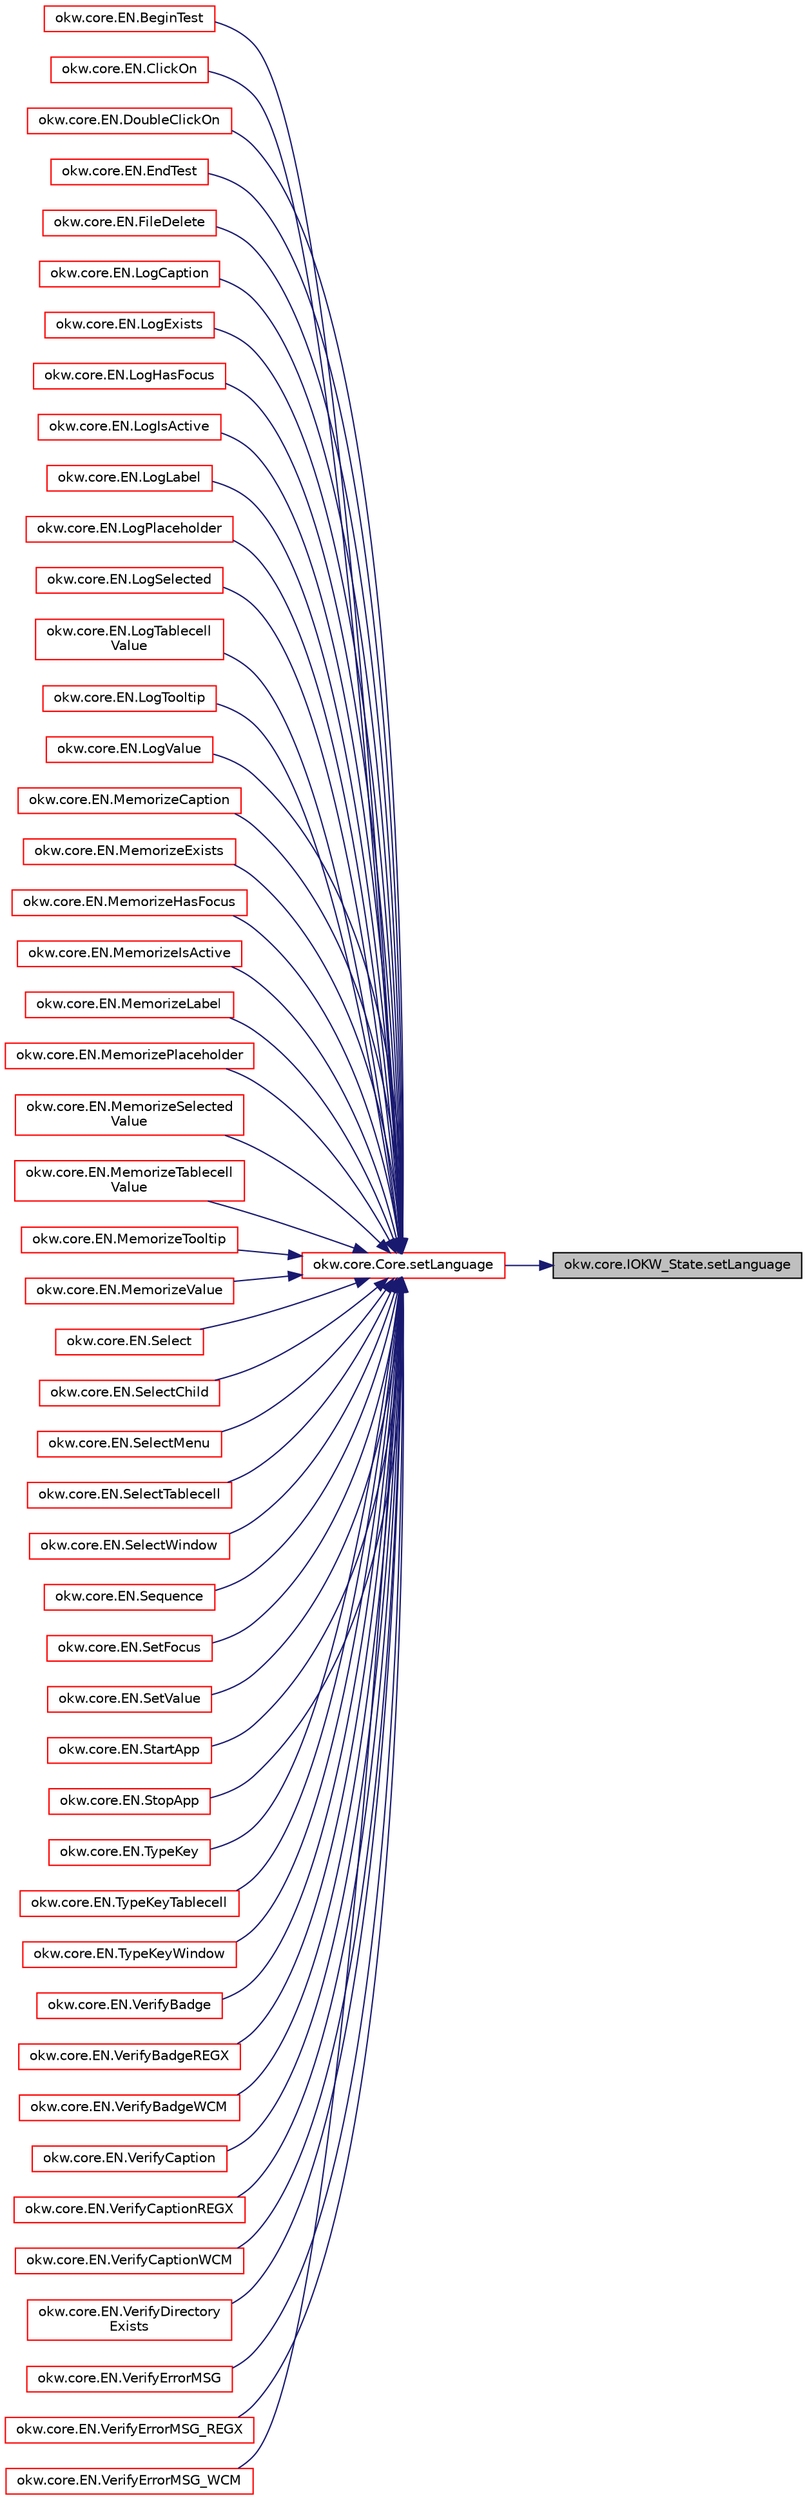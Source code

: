 digraph "okw.core.IOKW_State.setLanguage"
{
 // INTERACTIVE_SVG=YES
 // LATEX_PDF_SIZE
  edge [fontname="Helvetica",fontsize="10",labelfontname="Helvetica",labelfontsize="10"];
  node [fontname="Helvetica",fontsize="10",shape=record];
  rankdir="RL";
  Node1 [label="okw.core.IOKW_State.setLanguage",height=0.2,width=0.4,color="black", fillcolor="grey75", style="filled", fontcolor="black",tooltip="Interne Methode zum setzen der Sprache für die sprachabhängigen Ausgaben der Dokumentation (Log)."];
  Node1 -> Node2 [dir="back",color="midnightblue",fontsize="10",style="solid",fontname="Helvetica"];
  Node2 [label="okw.core.Core.setLanguage",height=0.2,width=0.4,color="red", fillcolor="white", style="filled",URL="$classokw_1_1core_1_1_core.html#ab4e0f723d27cb11c944ec4c82c426100",tooltip="Setzt die Sprache auf den gegebenen wert Language."];
  Node2 -> Node3 [dir="back",color="midnightblue",fontsize="10",style="solid",fontname="Helvetica"];
  Node3 [label="okw.core.EN.BeginTest",height=0.2,width=0.4,color="red", fillcolor="white", style="filled",URL="$classokw_1_1core_1_1_e_n.html#aef613b0a3e6bb8a9623984db145cae69",tooltip="Markiert den Anfang eines neuen Testfalls."];
  Node2 -> Node866 [dir="back",color="midnightblue",fontsize="10",style="solid",fontname="Helvetica"];
  Node866 [label="okw.core.EN.ClickOn",height=0.2,width=0.4,color="red", fillcolor="white", style="filled",URL="$classokw_1_1core_1_1_e_n.html#aa0ea62b29e5e216241a5b757797f83bf",tooltip="Klickt auf das gegebene Objekt."];
  Node2 -> Node867 [dir="back",color="midnightblue",fontsize="10",style="solid",fontname="Helvetica"];
  Node867 [label="okw.core.EN.DoubleClickOn",height=0.2,width=0.4,color="red", fillcolor="white", style="filled",URL="$classokw_1_1core_1_1_e_n.html#adc2ff15e947443e4a40121de9bfa036a",tooltip="Führt ein Doppelklick auf das gegebene GUI-Objekt aus."];
  Node2 -> Node868 [dir="back",color="midnightblue",fontsize="10",style="solid",fontname="Helvetica"];
  Node868 [label="okw.core.EN.EndTest",height=0.2,width=0.4,color="red", fillcolor="white", style="filled",URL="$classokw_1_1core_1_1_e_n.html#aa51cc1227f749efca4fd2801f5cb664f",tooltip="Signalisiert das Ende eines Testfalls."];
  Node2 -> Node872 [dir="back",color="midnightblue",fontsize="10",style="solid",fontname="Helvetica"];
  Node872 [label="okw.core.EN.FileDelete",height=0.2,width=0.4,color="red", fillcolor="white", style="filled",URL="$classokw_1_1core_1_1_e_n.html#a6568fd28baaa73c4f39351e84dff86a4",tooltip="Löscht die gegebene Datei."];
  Node2 -> Node873 [dir="back",color="midnightblue",fontsize="10",style="solid",fontname="Helvetica"];
  Node873 [label="okw.core.EN.LogCaption",height=0.2,width=0.4,color="red", fillcolor="white", style="filled",URL="$classokw_1_1core_1_1_e_n.html#a30ccb279c44093debc4e07686a193765",tooltip="Gibt die Caption eines GUI-Objektes in den Testergebnissen aus."];
  Node2 -> Node874 [dir="back",color="midnightblue",fontsize="10",style="solid",fontname="Helvetica"];
  Node874 [label="okw.core.EN.LogExists",height=0.2,width=0.4,color="red", fillcolor="white", style="filled",URL="$classokw_1_1core_1_1_e_n.html#a6b31a5c7517cf918ffc2115e5f019f4c",tooltip="Gibt die Existenz eines GUI-Objektes mit YES/NO in den Testergebnissen aus."];
  Node2 -> Node875 [dir="back",color="midnightblue",fontsize="10",style="solid",fontname="Helvetica"];
  Node875 [label="okw.core.EN.LogHasFocus",height=0.2,width=0.4,color="red", fillcolor="white", style="filled",URL="$classokw_1_1core_1_1_e_n.html#a446ed81868f18ea11da1b531d5b2d152",tooltip="Dokumentiert den Fokus-Status des gegebenen Objekts."];
  Node2 -> Node876 [dir="back",color="midnightblue",fontsize="10",style="solid",fontname="Helvetica"];
  Node876 [label="okw.core.EN.LogIsActive",height=0.2,width=0.4,color="red", fillcolor="white", style="filled",URL="$classokw_1_1core_1_1_e_n.html#acbeecc6c0bfe7f092b7b612471f5e790",tooltip="Dokumentiert den Status des gegebenen Objekts."];
  Node2 -> Node877 [dir="back",color="midnightblue",fontsize="10",style="solid",fontname="Helvetica"];
  Node877 [label="okw.core.EN.LogLabel",height=0.2,width=0.4,color="red", fillcolor="white", style="filled",URL="$classokw_1_1core_1_1_e_n.html#a5fcf39338e18d9d03d75197bc6b4ace2",tooltip="Gibt den Wert des Etikette/Label in der Logdatei aus."];
  Node2 -> Node878 [dir="back",color="midnightblue",fontsize="10",style="solid",fontname="Helvetica"];
  Node878 [label="okw.core.EN.LogPlaceholder",height=0.2,width=0.4,color="red", fillcolor="white", style="filled",URL="$classokw_1_1core_1_1_e_n.html#a844eabbae811d794a7a7af0ef4335340",tooltip="Gibt den Wert des Platzhalters in der Logdatei aus."];
  Node2 -> Node879 [dir="back",color="midnightblue",fontsize="10",style="solid",fontname="Helvetica"];
  Node879 [label="okw.core.EN.LogSelected",height=0.2,width=0.4,color="red", fillcolor="white", style="filled",URL="$classokw_1_1core_1_1_e_n.html#a7c5b0f0e1a534035090bdd7c523d1486",tooltip="Dokumentiert den markierten Text des gegebenen Objekts."];
  Node2 -> Node880 [dir="back",color="midnightblue",fontsize="10",style="solid",fontname="Helvetica"];
  Node880 [label="okw.core.EN.LogTablecell\lValue",height=0.2,width=0.4,color="red", fillcolor="white", style="filled",URL="$classokw_1_1core_1_1_e_n.html#ab1718e25041c06f775c33c6a41605966",tooltip="Dokumentiert den Wert der ausgewählten Zelle."];
  Node2 -> Node881 [dir="back",color="midnightblue",fontsize="10",style="solid",fontname="Helvetica"];
  Node881 [label="okw.core.EN.LogTooltip",height=0.2,width=0.4,color="red", fillcolor="white", style="filled",URL="$classokw_1_1core_1_1_e_n.html#ab57fa7690caf495dccbfd6975b735627",tooltip="Dokumentiert die Kurzinfo zu einem Werkzeug des gegebenen Objekts."];
  Node2 -> Node882 [dir="back",color="midnightblue",fontsize="10",style="solid",fontname="Helvetica"];
  Node882 [label="okw.core.EN.LogValue",height=0.2,width=0.4,color="red", fillcolor="white", style="filled",URL="$classokw_1_1core_1_1_e_n.html#a1f306e8cd0bb363fe4ece8fd65b097c7",tooltip="Dokumentiert den Standartwert eines Objekts."];
  Node2 -> Node883 [dir="back",color="midnightblue",fontsize="10",style="solid",fontname="Helvetica"];
  Node883 [label="okw.core.EN.MemorizeCaption",height=0.2,width=0.4,color="red", fillcolor="white", style="filled",URL="$classokw_1_1core_1_1_e_n.html#ab10f0a1c40f0093a14c4be313d59a94a",tooltip="Keine Beschreibung zu \"MemorizeCaption\" verfügbar."];
  Node2 -> Node884 [dir="back",color="midnightblue",fontsize="10",style="solid",fontname="Helvetica"];
  Node884 [label="okw.core.EN.MemorizeExists",height=0.2,width=0.4,color="red", fillcolor="white", style="filled",URL="$classokw_1_1core_1_1_e_n.html#ade0e99fc98003c07a04465301c0ed1ce",tooltip="Merkt sich den aktuell existierenden Zustand des Objekts."];
  Node2 -> Node885 [dir="back",color="midnightblue",fontsize="10",style="solid",fontname="Helvetica"];
  Node885 [label="okw.core.EN.MemorizeHasFocus",height=0.2,width=0.4,color="red", fillcolor="white", style="filled",URL="$classokw_1_1core_1_1_e_n.html#a93f2db8bf0eff6613fbf2bbbeb9436f0",tooltip="Keine Beschreibung zu \"MemorizeHasFocus\" verfügbar."];
  Node2 -> Node886 [dir="back",color="midnightblue",fontsize="10",style="solid",fontname="Helvetica"];
  Node886 [label="okw.core.EN.MemorizeIsActive",height=0.2,width=0.4,color="red", fillcolor="white", style="filled",URL="$classokw_1_1core_1_1_e_n.html#a935b5a215e8176e6abda9bc268f107f4",tooltip="Merkt sich den Zustand des gegebenen Objekts."];
  Node2 -> Node887 [dir="back",color="midnightblue",fontsize="10",style="solid",fontname="Helvetica"];
  Node887 [label="okw.core.EN.MemorizeLabel",height=0.2,width=0.4,color="red", fillcolor="white", style="filled",URL="$classokw_1_1core_1_1_e_n.html#aecb0b17c6683319633eec36e2646f3f5",tooltip="Speirchert den aktuellen Wert der Etikette, und legt diesen unter fpsMemKeyName ab."];
  Node2 -> Node888 [dir="back",color="midnightblue",fontsize="10",style="solid",fontname="Helvetica"];
  Node888 [label="okw.core.EN.MemorizePlaceholder",height=0.2,width=0.4,color="red", fillcolor="white", style="filled",URL="$classokw_1_1core_1_1_e_n.html#a42fab4331baad9e351962365e5f648ce",tooltip="Speirchert den aktuellen Wert der Etikette, und legt diesen unter fpsMemKeyName ab."];
  Node2 -> Node889 [dir="back",color="midnightblue",fontsize="10",style="solid",fontname="Helvetica"];
  Node889 [label="okw.core.EN.MemorizeSelected\lValue",height=0.2,width=0.4,color="red", fillcolor="white", style="filled",URL="$classokw_1_1core_1_1_e_n.html#a1f6ef2b7affb30444c6ecee001778615",tooltip="Keine Beschreibung zu \"MemorizeSelectedValue\" verfügbar."];
  Node2 -> Node890 [dir="back",color="midnightblue",fontsize="10",style="solid",fontname="Helvetica"];
  Node890 [label="okw.core.EN.MemorizeTablecell\lValue",height=0.2,width=0.4,color="red", fillcolor="white", style="filled",URL="$classokw_1_1core_1_1_e_n.html#a69ca65f068665ec7e458d9701bb826ff",tooltip="Merkt sich den Wert der gegebenen Zelle in der Tabelle."];
  Node2 -> Node891 [dir="back",color="midnightblue",fontsize="10",style="solid",fontname="Helvetica"];
  Node891 [label="okw.core.EN.MemorizeTooltip",height=0.2,width=0.4,color="red", fillcolor="white", style="filled",URL="$classokw_1_1core_1_1_e_n.html#ac3baf8611adc749803c55cdd0aaf2c01",tooltip="Dokumentiert den Tooltip-Text (Kurzinformation) des gegebenen Objekts."];
  Node2 -> Node892 [dir="back",color="midnightblue",fontsize="10",style="solid",fontname="Helvetica"];
  Node892 [label="okw.core.EN.MemorizeValue",height=0.2,width=0.4,color="red", fillcolor="white", style="filled",URL="$classokw_1_1core_1_1_e_n.html#a443ae129e7d12b082d0555c597d1425d",tooltip="Merkt sich den Standartwert eines Objekts."];
  Node2 -> Node893 [dir="back",color="midnightblue",fontsize="10",style="solid",fontname="Helvetica"];
  Node893 [label="okw.core.EN.Select",height=0.2,width=0.4,color="red", fillcolor="white", style="filled",URL="$classokw_1_1core_1_1_e_n.html#a3214b395b88cde7b880c3992c9c05763",tooltip="Auswahl aller Zeilen einer Liste/Tabelle, welche die gegebenen Daten enthalten."];
  Node2 -> Node894 [dir="back",color="midnightblue",fontsize="10",style="solid",fontname="Helvetica"];
  Node894 [label="okw.core.EN.SelectChild",height=0.2,width=0.4,color="red", fillcolor="white", style="filled",URL="$classokw_1_1core_1_1_e_n.html#aac639a580a5615fcd882126dac09e282",tooltip="Setzt den Wert von SELECTEDCHILD auf den Wert von FN."];
  Node2 -> Node895 [dir="back",color="midnightblue",fontsize="10",style="solid",fontname="Helvetica"];
  Node895 [label="okw.core.EN.SelectMenu",height=0.2,width=0.4,color="red", fillcolor="white", style="filled",URL="$classokw_1_1core_1_1_e_n.html#a520790674701ae4cfe410c4d02871b4b",tooltip="Wählt den gegebenen Menü-Eintrag aus."];
  Node2 -> Node896 [dir="back",color="midnightblue",fontsize="10",style="solid",fontname="Helvetica"];
  Node896 [label="okw.core.EN.SelectTablecell",height=0.2,width=0.4,color="red", fillcolor="white", style="filled",URL="$classokw_1_1core_1_1_e_n.html#a1a629d61992d84ccfaa275e7fa9db64d",tooltip="Wählt die gegebene Tabellenzelle aus."];
  Node2 -> Node897 [dir="back",color="midnightblue",fontsize="10",style="solid",fontname="Helvetica"];
  Node897 [label="okw.core.EN.SelectWindow",height=0.2,width=0.4,color="red", fillcolor="white", style="filled",URL="$classokw_1_1core_1_1_e_n.html#a2b61c2b39a9cfdbdfd25fe0e3d43785b",tooltip="Setzt den Kontext auf das gegebene Fenster."];
  Node2 -> Node898 [dir="back",color="midnightblue",fontsize="10",style="solid",fontname="Helvetica"];
  Node898 [label="okw.core.EN.Sequence",height=0.2,width=0.4,color="red", fillcolor="white", style="filled",URL="$classokw_1_1core_1_1_e_n.html#a793e46a7e683652b6d2a860519153079",tooltip="Ruft die Sequenz eines Fensters auf."];
  Node2 -> Node899 [dir="back",color="midnightblue",fontsize="10",style="solid",fontname="Helvetica"];
  Node899 [label="okw.core.EN.SetFocus",height=0.2,width=0.4,color="red", fillcolor="white", style="filled",URL="$classokw_1_1core_1_1_e_n.html#a0c807adb569b1a479ed716d6ed5010f2",tooltip="Setzt den Fokus auf das gegebene Fensterobjekt."];
  Node2 -> Node900 [dir="back",color="midnightblue",fontsize="10",style="solid",fontname="Helvetica"];
  Node900 [label="okw.core.EN.SetValue",height=0.2,width=0.4,color="red", fillcolor="white", style="filled",URL="$classokw_1_1core_1_1_e_n.html#a3de04697f1873ab6773a068a3159f1d1",tooltip="Setzt den Wert des gegebenen Fensterobjekts auf den gegebenen Wert."];
  Node2 -> Node901 [dir="back",color="midnightblue",fontsize="10",style="solid",fontname="Helvetica"];
  Node901 [label="okw.core.EN.StartApp",height=0.2,width=0.4,color="red", fillcolor="white", style="filled",URL="$classokw_1_1core_1_1_e_n.html#aaa7465ee7f135c724668d8b22dc2219f",tooltip="Startet die gegebene Anwendung."];
  Node2 -> Node902 [dir="back",color="midnightblue",fontsize="10",style="solid",fontname="Helvetica"];
  Node902 [label="okw.core.EN.StopApp",height=0.2,width=0.4,color="red", fillcolor="white", style="filled",URL="$classokw_1_1core_1_1_e_n.html#aba06d28c60512e1dc55902403abbd3f6",tooltip="Beendet eine gegebene Anwendung."];
  Node2 -> Node903 [dir="back",color="midnightblue",fontsize="10",style="solid",fontname="Helvetica"];
  Node903 [label="okw.core.EN.TypeKey",height=0.2,width=0.4,color="red", fillcolor="white", style="filled",URL="$classokw_1_1core_1_1_e_n.html#ae24d951e607b9b82af4f3b80e71285b9",tooltip="Tastatureingaben von Daten in das aktive Fensterobjekt."];
  Node2 -> Node904 [dir="back",color="midnightblue",fontsize="10",style="solid",fontname="Helvetica"];
  Node904 [label="okw.core.EN.TypeKeyTablecell",height=0.2,width=0.4,color="red", fillcolor="white", style="filled",URL="$classokw_1_1core_1_1_e_n.html#a926f4e3a2113f58c84aea75a36ff1c6b",tooltip="Eingabe von Daten in eine gegebene Tabellenzelle über die Tastatur."];
  Node2 -> Node905 [dir="back",color="midnightblue",fontsize="10",style="solid",fontname="Helvetica"];
  Node905 [label="okw.core.EN.TypeKeyWindow",height=0.2,width=0.4,color="red", fillcolor="white", style="filled",URL="$classokw_1_1core_1_1_e_n.html#a26a7f06e28d3827614961408314625c7",tooltip="Tastatureingabe in ein bestimmtes Fensterobjekt."];
  Node2 -> Node906 [dir="back",color="midnightblue",fontsize="10",style="solid",fontname="Helvetica"];
  Node906 [label="okw.core.EN.VerifyBadge",height=0.2,width=0.4,color="red", fillcolor="white", style="filled",URL="$classokw_1_1core_1_1_e_n.html#a3e6f852b199a67adc840960a96a9e6b3",tooltip="Überprüft den Badge des Objektes ."];
  Node2 -> Node907 [dir="back",color="midnightblue",fontsize="10",style="solid",fontname="Helvetica"];
  Node907 [label="okw.core.EN.VerifyBadgeREGX",height=0.2,width=0.4,color="red", fillcolor="white", style="filled",URL="$classokw_1_1core_1_1_e_n.html#a9b906eafe834024af0d6693ec5a6eff4",tooltip="Überprüft den Badge des Objektes ."];
  Node2 -> Node908 [dir="back",color="midnightblue",fontsize="10",style="solid",fontname="Helvetica"];
  Node908 [label="okw.core.EN.VerifyBadgeWCM",height=0.2,width=0.4,color="red", fillcolor="white", style="filled",URL="$classokw_1_1core_1_1_e_n.html#a4dbc16f7a4df3e81e1570ecbfd39fe3c",tooltip="Überprüft den Badge des Objektes ."];
  Node2 -> Node909 [dir="back",color="midnightblue",fontsize="10",style="solid",fontname="Helvetica"];
  Node909 [label="okw.core.EN.VerifyCaption",height=0.2,width=0.4,color="red", fillcolor="white", style="filled",URL="$classokw_1_1core_1_1_e_n.html#a9cc29f6315e5041f2b36f1eb6a14e334",tooltip="Überprüft die Überschrift des Objektes."];
  Node2 -> Node910 [dir="back",color="midnightblue",fontsize="10",style="solid",fontname="Helvetica"];
  Node910 [label="okw.core.EN.VerifyCaptionREGX",height=0.2,width=0.4,color="red", fillcolor="white", style="filled",URL="$classokw_1_1core_1_1_e_n.html#ab155161cbaa50ebad79b1695f1f504fa",tooltip="Überprüft die Überschrift des Objektes."];
  Node2 -> Node911 [dir="back",color="midnightblue",fontsize="10",style="solid",fontname="Helvetica"];
  Node911 [label="okw.core.EN.VerifyCaptionWCM",height=0.2,width=0.4,color="red", fillcolor="white", style="filled",URL="$classokw_1_1core_1_1_e_n.html#a5a742184bc524f6b6dceec7cef27a951",tooltip="Überprüft die Überschrift des Objektes."];
  Node2 -> Node912 [dir="back",color="midnightblue",fontsize="10",style="solid",fontname="Helvetica"];
  Node912 [label="okw.core.EN.VerifyDirectory\lExists",height=0.2,width=0.4,color="red", fillcolor="white", style="filled",URL="$classokw_1_1core_1_1_e_n.html#a832e18e87deb97fe59452da72e9cd3be",tooltip="Prüft, ob das gegebene Verzeichnis existiert."];
  Node2 -> Node913 [dir="back",color="midnightblue",fontsize="10",style="solid",fontname="Helvetica"];
  Node913 [label="okw.core.EN.VerifyErrorMSG",height=0.2,width=0.4,color="red", fillcolor="white", style="filled",URL="$classokw_1_1core_1_1_e_n.html#a28f8c99828b7367438c4aabdf7cf81d1",tooltip="Überprüft Fehlermeldungen in mit Angular validierten Formularen."];
  Node2 -> Node914 [dir="back",color="midnightblue",fontsize="10",style="solid",fontname="Helvetica"];
  Node914 [label="okw.core.EN.VerifyErrorMSG_REGX",height=0.2,width=0.4,color="red", fillcolor="white", style="filled",URL="$classokw_1_1core_1_1_e_n.html#a05bdb82369aea2b6439ae135b45f5f67",tooltip="Überprüft Fehlermeldungen in mit Angular validierten Formularen."];
  Node2 -> Node915 [dir="back",color="midnightblue",fontsize="10",style="solid",fontname="Helvetica"];
  Node915 [label="okw.core.EN.VerifyErrorMSG_WCM",height=0.2,width=0.4,color="red", fillcolor="white", style="filled",URL="$classokw_1_1core_1_1_e_n.html#a261eb59afd8f9766a67f707b66c4b059",tooltip="Überprüft Fehlermeldungen in mit Angular validierten Formularen."];
}

